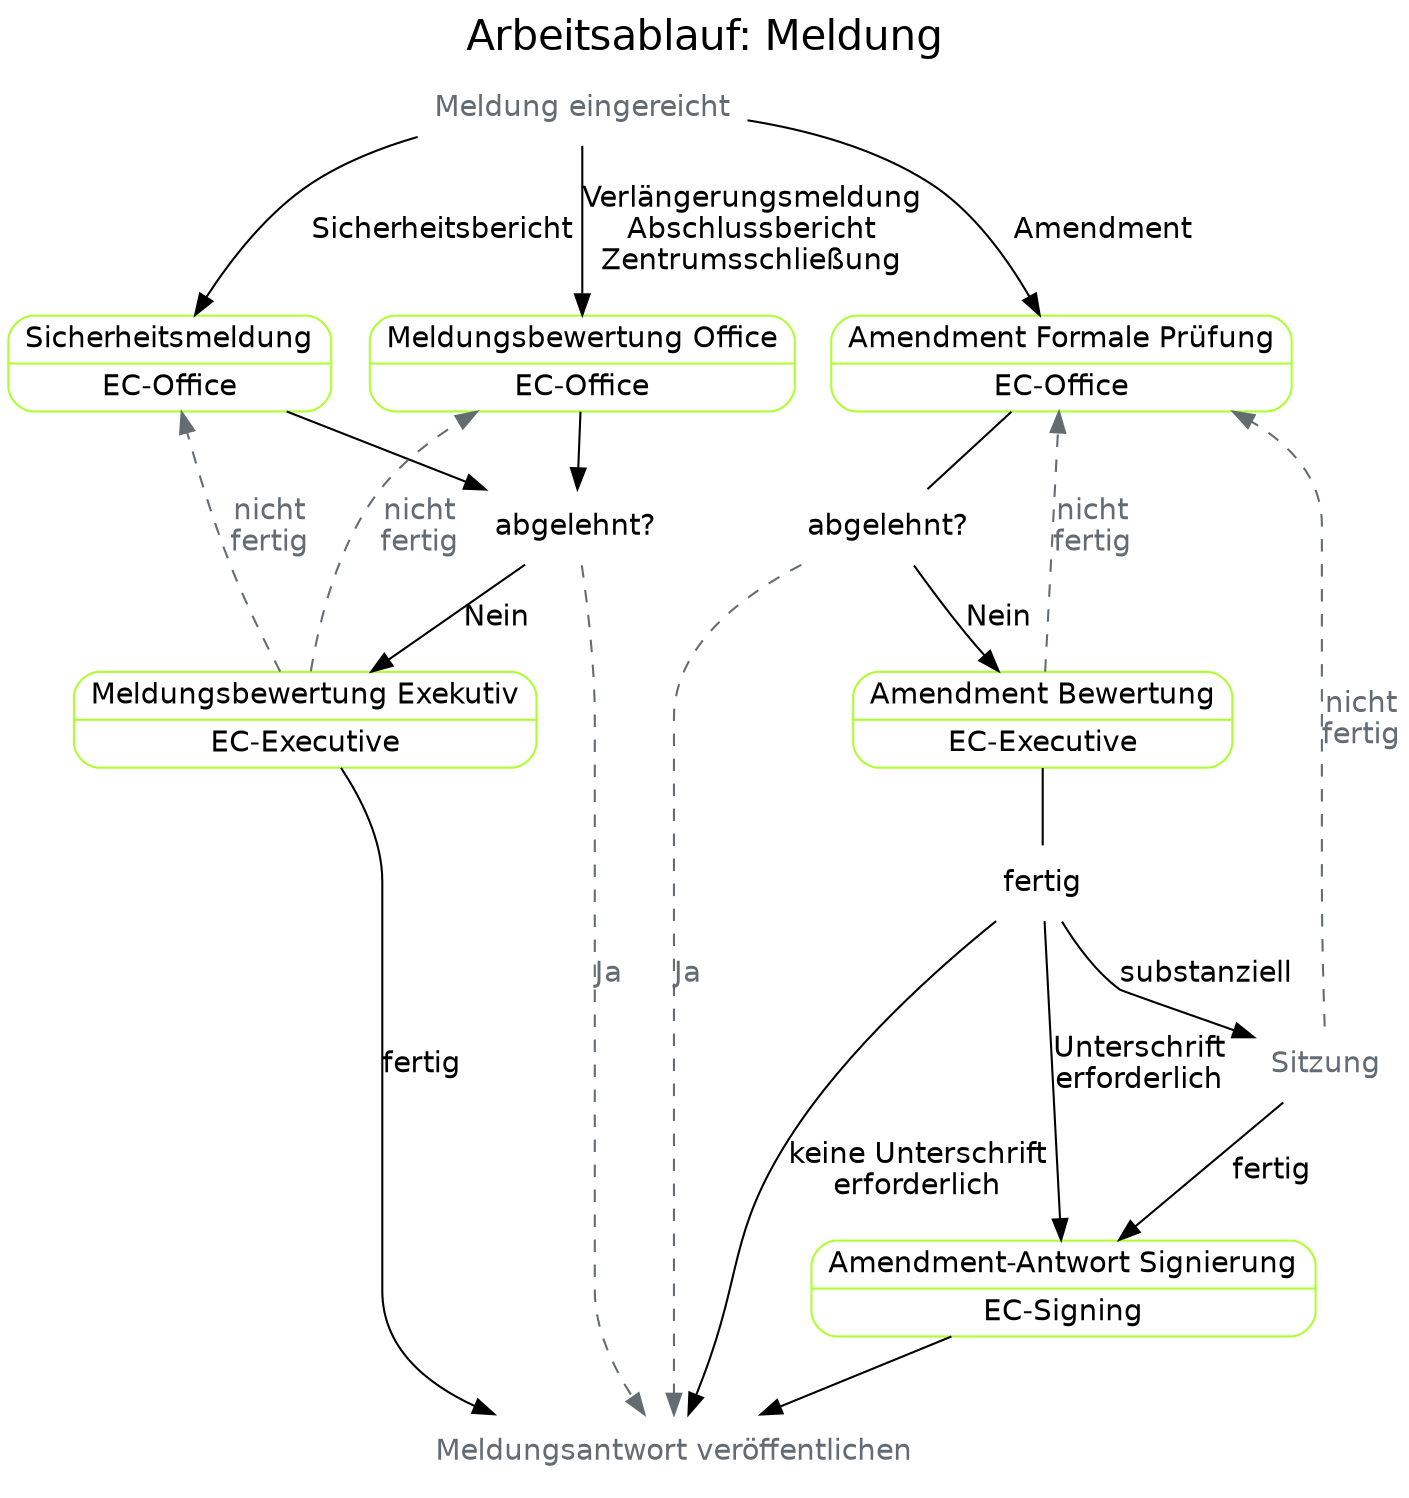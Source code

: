 digraph {
	label="Arbeitsablauf: Meldung";
	labelloc="t"fontname="Helvetica";
	fontsize="20";
	style="bold";

	subgraph {
		rank="same";

		N_4050 [fontname="Helvetica", shape="record", style="rounded", label="{Sicherheitsmeldung | EC-Office}", color="greenyellow"];
		N_4056 [fontname="Helvetica", shape="record", style="rounded", label="{Meldungsbewertung Office | EC-Office}", color="greenyellow"];
		N_4049 [fontname="Helvetica", shape="record", style="rounded", label="{Amendment Formale Prüfung | EC-Office}", color="greenyellow"];
	}

	N_4052 [fontname="Helvetica", shape="plaintext", label="Meldung eingereicht", fontcolor="#636c72"];
	N_4055 [fontname="Helvetica", shape="record", style="rounded", label="{Meldungsbewertung Exekutiv | EC-Executive}", color="greenyellow"];
	N_MaybeRejected [fontname="Helvetica", shape="plaintext", label="abgelehnt?"];
	N_MaybeAmendmentRejected [fontname="Helvetica", shape="plaintext", label="abgelehnt?"];
	N_4051 [fontname="Helvetica", shape="record", style="rounded", label="{Amendment Bewertung | EC-Executive}", color="greenyellow"];
	N_4053 [fontname="Helvetica", shape="plaintext", label="fertig"];
	N_4054 [fontname="Helvetica", shape="record", style="rounded", label="{Amendment-Antwort Signierung | EC-Signing}", color="greenyellow"];
	N_4048 [fontname="Helvetica", shape="plaintext", label="Meldungsantwort veröffentlichen", fontcolor="#636c72"];


	N_4050 -> N_MaybeRejected [fontname="Helvetica"];
	N_4056 -> N_MaybeRejected [fontname="Helvetica"];
	N_MaybeRejected -> N_4048 [fontname="Helvetica", label="Ja", color="#636c72", fontcolor="#636c72", style="dashed"];
	N_MaybeRejected -> N_4055 [fontname="Helvetica", label="Nein"];
	N_4057 [fontname="Helvetica", shape="plaintext", label="Sitzung", fontcolor="#636c72"];
	N_4049 -> N_MaybeAmendmentRejected [fontname="Helvetica", arrowhead="none"];
	N_MaybeAmendmentRejected -> N_4051 [fontname="Helvetica", label="Nein"];
	N_MaybeAmendmentRejected -> N_4048 [fontname="Helvetica", label="Ja", color="#636c72", fontcolor="#636c72", style="dashed"];
	N_4051 -> N_4049 [fontname="Helvetica", label="nicht\nfertig", color="#636c72", fontcolor="#636c72", style="dashed"];
	N_4051 -> N_4053 [fontname="Helvetica", arrowhead="none"];
	N_4052 -> N_4050 [fontname="Helvetica", label="Sicherheitsbericht"];
	N_4052 -> N_4056 [fontname="Helvetica", label="Verlängerungsmeldung\nAbschlussbericht\nZentrumsschließung"];
	N_4052 -> N_4049 [fontname="Helvetica", label="Amendment"];
	N_4053 -> N_4057 [fontname="Helvetica", label="substanziell"];
	N_4053 -> N_4054 [fontname="Helvetica", label="Unterschrift\nerforderlich"];
	N_4053 -> N_4048 [fontname="Helvetica", label="keine Unterschrift\nerforderlich"];
	N_4055 -> N_4050 [fontname="Helvetica", label="nicht\nfertig", color="#636c72", fontcolor="#636c72", style="dashed"];
	N_4055 -> N_4056 [fontname="Helvetica", label="nicht\nfertig", color="#636c72", fontcolor="#636c72", style="dashed"];
	N_4055 -> N_4048 [fontname="Helvetica", label="fertig"];
	N_4057 -> N_4049 [fontname="Helvetica", label="nicht\nfertig", color="#636c72", fontcolor="#636c72", style="dashed"];
	N_4057 -> N_4054 [fontname="Helvetica", label="fertig"];
	N_4054 -> N_4048 [fontname="Helvetica"];
}
